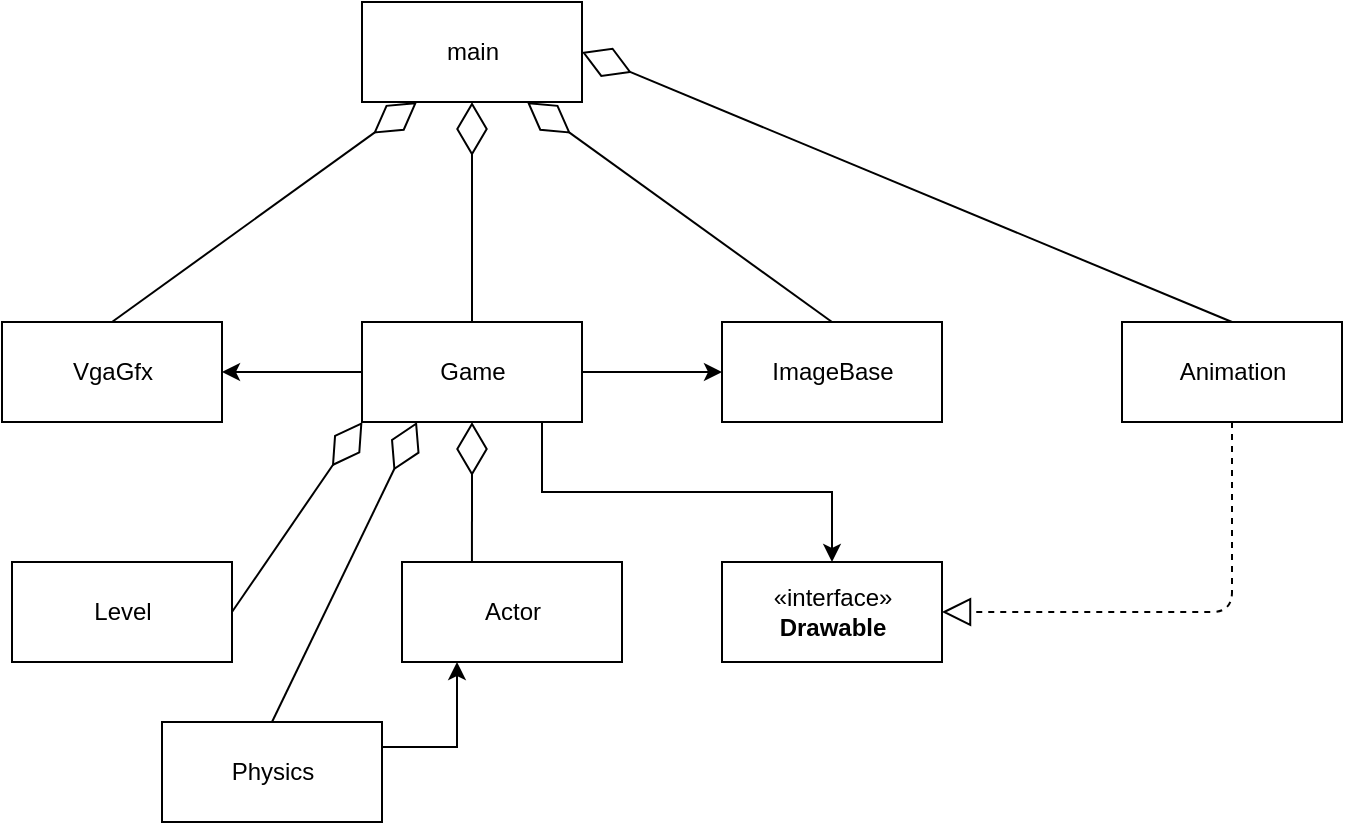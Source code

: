 <mxfile version="12.2.2" type="device" pages="1"><diagram id="3OKz5Ak8uNA9Fqa-lGQ7" name="Page-1"><mxGraphModel dx="1118" dy="676" grid="1" gridSize="10" guides="1" tooltips="1" connect="1" arrows="1" fold="1" page="1" pageScale="1" pageWidth="827" pageHeight="1169" math="0" shadow="0"><root><mxCell id="0"/><mxCell id="1" parent="0"/><mxCell id="wMC59YRzXx-Kegk-csNr-15" style="edgeStyle=orthogonalEdgeStyle;rounded=0;orthogonalLoop=1;jettySize=auto;html=1;exitX=0;exitY=0.5;exitDx=0;exitDy=0;" edge="1" parent="1" source="wMC59YRzXx-Kegk-csNr-1" target="wMC59YRzXx-Kegk-csNr-8"><mxGeometry relative="1" as="geometry"/></mxCell><mxCell id="wMC59YRzXx-Kegk-csNr-17" style="edgeStyle=orthogonalEdgeStyle;rounded=0;orthogonalLoop=1;jettySize=auto;html=1;exitX=0.5;exitY=1;exitDx=0;exitDy=0;entryX=0.5;entryY=0;entryDx=0;entryDy=0;" edge="1" parent="1" source="wMC59YRzXx-Kegk-csNr-1" target="wMC59YRzXx-Kegk-csNr-5"><mxGeometry relative="1" as="geometry"><Array as="points"><mxPoint x="310" y="250"/><mxPoint x="310" y="285"/><mxPoint x="455" y="285"/></Array></mxGeometry></mxCell><mxCell id="wMC59YRzXx-Kegk-csNr-31" style="edgeStyle=orthogonalEdgeStyle;rounded=0;orthogonalLoop=1;jettySize=auto;html=1;exitX=1;exitY=0.5;exitDx=0;exitDy=0;" edge="1" parent="1" source="wMC59YRzXx-Kegk-csNr-1" target="wMC59YRzXx-Kegk-csNr-11"><mxGeometry relative="1" as="geometry"/></mxCell><mxCell id="wMC59YRzXx-Kegk-csNr-1" value="Game" style="html=1;" vertex="1" parent="1"><mxGeometry x="220" y="200" width="110" height="50" as="geometry"/></mxCell><mxCell id="wMC59YRzXx-Kegk-csNr-2" value="Level" style="html=1;" vertex="1" parent="1"><mxGeometry x="45" y="320" width="110" height="50" as="geometry"/></mxCell><mxCell id="wMC59YRzXx-Kegk-csNr-4" value="Actor" style="html=1;" vertex="1" parent="1"><mxGeometry x="240" y="320" width="110" height="50" as="geometry"/></mxCell><mxCell id="wMC59YRzXx-Kegk-csNr-5" value="«interface»&lt;br&gt;&lt;b&gt;Drawable&lt;/b&gt;" style="html=1;" vertex="1" parent="1"><mxGeometry x="400" y="320" width="110" height="50" as="geometry"/></mxCell><mxCell id="wMC59YRzXx-Kegk-csNr-6" value="Animation" style="html=1;" vertex="1" parent="1"><mxGeometry x="600" y="200" width="110" height="50" as="geometry"/></mxCell><mxCell id="wMC59YRzXx-Kegk-csNr-8" value="VgaGfx" style="html=1;" vertex="1" parent="1"><mxGeometry x="40" y="200" width="110" height="50" as="geometry"/></mxCell><mxCell id="wMC59YRzXx-Kegk-csNr-11" value="ImageBase" style="html=1;" vertex="1" parent="1"><mxGeometry x="400" y="200" width="110" height="50" as="geometry"/></mxCell><mxCell id="wMC59YRzXx-Kegk-csNr-18" value="main" style="html=1;" vertex="1" parent="1"><mxGeometry x="220" y="40" width="110" height="50" as="geometry"/></mxCell><mxCell id="wMC59YRzXx-Kegk-csNr-22" value="" style="endArrow=diamondThin;endFill=0;endSize=24;html=1;entryX=1;entryY=0.5;entryDx=0;entryDy=0;exitX=0.5;exitY=0;exitDx=0;exitDy=0;" edge="1" parent="1" source="wMC59YRzXx-Kegk-csNr-6" target="wMC59YRzXx-Kegk-csNr-18"><mxGeometry width="160" relative="1" as="geometry"><mxPoint x="40" y="550" as="sourcePoint"/><mxPoint x="200" y="550" as="targetPoint"/></mxGeometry></mxCell><mxCell id="wMC59YRzXx-Kegk-csNr-24" value="" style="endArrow=diamondThin;endFill=0;endSize=24;html=1;entryX=0.25;entryY=1;entryDx=0;entryDy=0;exitX=0.5;exitY=0;exitDx=0;exitDy=0;" edge="1" parent="1" source="wMC59YRzXx-Kegk-csNr-8" target="wMC59YRzXx-Kegk-csNr-18"><mxGeometry width="160" relative="1" as="geometry"><mxPoint x="110" y="140" as="sourcePoint"/><mxPoint x="270" y="140" as="targetPoint"/></mxGeometry></mxCell><mxCell id="wMC59YRzXx-Kegk-csNr-25" value="" style="endArrow=diamondThin;endFill=0;endSize=24;html=1;entryX=0.5;entryY=1;entryDx=0;entryDy=0;exitX=0.5;exitY=0;exitDx=0;exitDy=0;" edge="1" parent="1" source="wMC59YRzXx-Kegk-csNr-1" target="wMC59YRzXx-Kegk-csNr-18"><mxGeometry width="160" relative="1" as="geometry"><mxPoint x="240" y="150" as="sourcePoint"/><mxPoint x="400" y="150" as="targetPoint"/></mxGeometry></mxCell><mxCell id="wMC59YRzXx-Kegk-csNr-27" value="" style="endArrow=block;dashed=1;endFill=0;endSize=12;html=1;entryX=1;entryY=0.5;entryDx=0;entryDy=0;exitX=0.5;exitY=1;exitDx=0;exitDy=0;" edge="1" parent="1" source="wMC59YRzXx-Kegk-csNr-6" target="wMC59YRzXx-Kegk-csNr-5"><mxGeometry width="160" relative="1" as="geometry"><mxPoint x="40" y="550" as="sourcePoint"/><mxPoint x="200" y="550" as="targetPoint"/><Array as="points"><mxPoint x="655" y="345"/></Array></mxGeometry></mxCell><mxCell id="wMC59YRzXx-Kegk-csNr-28" value="" style="endArrow=diamondThin;endFill=0;endSize=24;html=1;entryX=0.002;entryY=0.999;entryDx=0;entryDy=0;exitX=1;exitY=0.5;exitDx=0;exitDy=0;entryPerimeter=0;" edge="1" parent="1" source="wMC59YRzXx-Kegk-csNr-2" target="wMC59YRzXx-Kegk-csNr-1"><mxGeometry width="160" relative="1" as="geometry"><mxPoint x="40" y="550" as="sourcePoint"/><mxPoint x="200" y="550" as="targetPoint"/></mxGeometry></mxCell><mxCell id="wMC59YRzXx-Kegk-csNr-29" value="" style="endArrow=diamondThin;endFill=0;endSize=24;html=1;entryX=0.75;entryY=1;entryDx=0;entryDy=0;exitX=0.5;exitY=0;exitDx=0;exitDy=0;" edge="1" parent="1" source="wMC59YRzXx-Kegk-csNr-11" target="wMC59YRzXx-Kegk-csNr-18"><mxGeometry width="160" relative="1" as="geometry"><mxPoint x="40" y="590" as="sourcePoint"/><mxPoint x="200" y="590" as="targetPoint"/></mxGeometry></mxCell><mxCell id="wMC59YRzXx-Kegk-csNr-32" value="" style="endArrow=diamondThin;endFill=0;endSize=24;html=1;entryX=0.5;entryY=1;entryDx=0;entryDy=0;exitX=0.318;exitY=0.011;exitDx=0;exitDy=0;exitPerimeter=0;" edge="1" parent="1" source="wMC59YRzXx-Kegk-csNr-4" target="wMC59YRzXx-Kegk-csNr-1"><mxGeometry width="160" relative="1" as="geometry"><mxPoint x="40" y="390" as="sourcePoint"/><mxPoint x="200" y="390" as="targetPoint"/></mxGeometry></mxCell><mxCell id="wMC59YRzXx-Kegk-csNr-35" style="edgeStyle=orthogonalEdgeStyle;rounded=0;orthogonalLoop=1;jettySize=auto;html=1;exitX=1;exitY=0.25;exitDx=0;exitDy=0;entryX=0.25;entryY=1;entryDx=0;entryDy=0;" edge="1" parent="1" source="wMC59YRzXx-Kegk-csNr-33" target="wMC59YRzXx-Kegk-csNr-4"><mxGeometry relative="1" as="geometry"/></mxCell><mxCell id="wMC59YRzXx-Kegk-csNr-33" value="Physics" style="html=1;" vertex="1" parent="1"><mxGeometry x="120" y="400" width="110" height="50" as="geometry"/></mxCell><mxCell id="wMC59YRzXx-Kegk-csNr-34" value="" style="endArrow=diamondThin;endFill=0;endSize=24;html=1;entryX=0.25;entryY=1;entryDx=0;entryDy=0;exitX=0.5;exitY=0;exitDx=0;exitDy=0;" edge="1" parent="1" source="wMC59YRzXx-Kegk-csNr-33" target="wMC59YRzXx-Kegk-csNr-1"><mxGeometry width="160" relative="1" as="geometry"><mxPoint x="130" y="390" as="sourcePoint"/><mxPoint x="290" y="390" as="targetPoint"/></mxGeometry></mxCell></root></mxGraphModel></diagram></mxfile>